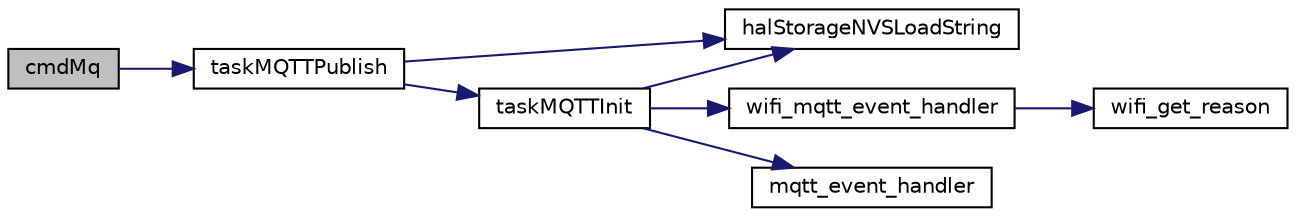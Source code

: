 digraph "cmdMq"
{
  edge [fontname="Helvetica",fontsize="10",labelfontname="Helvetica",labelfontsize="10"];
  node [fontname="Helvetica",fontsize="10",shape=record];
  rankdir="LR";
  Node319 [label="cmdMq",height=0.2,width=0.4,color="black", fillcolor="grey75", style="filled", fontcolor="black"];
  Node319 -> Node320 [color="midnightblue",fontsize="10",style="solid",fontname="Helvetica"];
  Node320 [label="taskMQTTPublish",height=0.2,width=0.4,color="black", fillcolor="white", style="filled",URL="$task__mqtt_8c.html#a6afc039be68c1a831778fe33bd2412a9",tooltip="Publish data via MQTT. "];
  Node320 -> Node321 [color="midnightblue",fontsize="10",style="solid",fontname="Helvetica"];
  Node321 [label="taskMQTTInit",height=0.2,width=0.4,color="black", fillcolor="white", style="filled",URL="$task__mqtt_8c.html#ae7ad6f5bfc7cbfc9f6a223fcf697c8f6",tooltip="Init the MQTT task and the wifi. "];
  Node321 -> Node322 [color="midnightblue",fontsize="10",style="solid",fontname="Helvetica"];
  Node322 [label="halStorageNVSLoadString",height=0.2,width=0.4,color="black", fillcolor="white", style="filled",URL="$hal__storage_8c.html#a63ec8e05a2bb4c214600e94b8ab05eea",tooltip="Load a string from NVS (global, no slot assignment) "];
  Node321 -> Node323 [color="midnightblue",fontsize="10",style="solid",fontname="Helvetica"];
  Node323 [label="wifi_mqtt_event_handler",height=0.2,width=0.4,color="black", fillcolor="white", style="filled",URL="$task__mqtt_8c.html#abb6e44eb5d4a8e840debd2406c055252",tooltip="Default event handler for Wifi. "];
  Node323 -> Node324 [color="midnightblue",fontsize="10",style="solid",fontname="Helvetica"];
  Node324 [label="wifi_get_reason",height=0.2,width=0.4,color="black", fillcolor="white", style="filled",URL="$task__mqtt_8c.html#a5a85685932ce7bf4b7239ab1b133cbdd"];
  Node321 -> Node325 [color="midnightblue",fontsize="10",style="solid",fontname="Helvetica"];
  Node325 [label="mqtt_event_handler",height=0.2,width=0.4,color="black", fillcolor="white", style="filled",URL="$task__mqtt_8c.html#a5af8e8260f5604ece0ee37eb577e0e26",tooltip="Default event_handler for mqtt. "];
  Node320 -> Node322 [color="midnightblue",fontsize="10",style="solid",fontname="Helvetica"];
}
